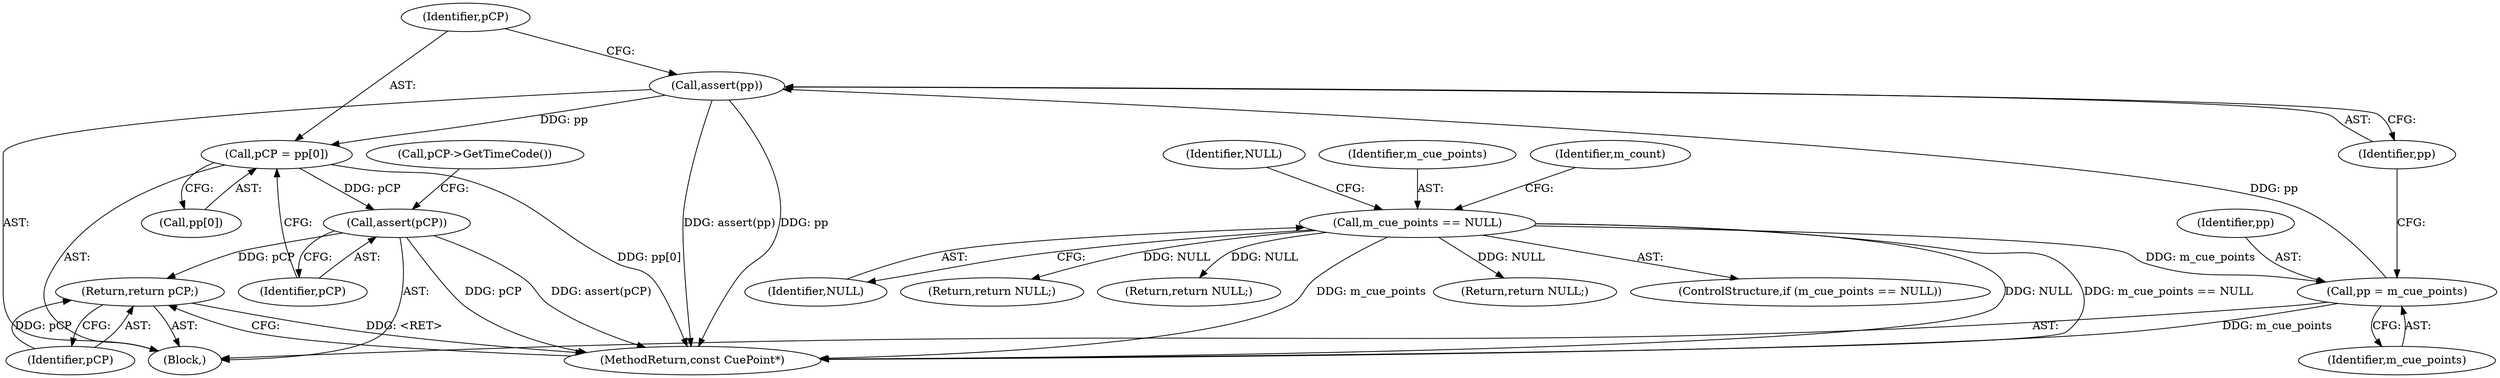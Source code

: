 digraph "1_Android_cc274e2abe8b2a6698a5c47d8aa4bb45f1f9538d_16@array" {
"1000134" [label="(Call,pCP = pp[0])"];
"1000132" [label="(Call,assert(pp))"];
"1000129" [label="(Call,pp = m_cue_points)"];
"1000105" [label="(Call,m_cue_points == NULL)"];
"1000139" [label="(Call,assert(pCP))"];
"1000145" [label="(Return,return pCP;)"];
"1000135" [label="(Identifier,pCP)"];
"1000112" [label="(Identifier,m_count)"];
"1000109" [label="(Identifier,NULL)"];
"1000139" [label="(Call,assert(pCP))"];
"1000108" [label="(Return,return NULL;)"];
"1000140" [label="(Identifier,pCP)"];
"1000145" [label="(Return,return pCP;)"];
"1000131" [label="(Identifier,m_cue_points)"];
"1000104" [label="(ControlStructure,if (m_cue_points == NULL))"];
"1000143" [label="(Call,pCP->GetTimeCode())"];
"1000107" [label="(Identifier,NULL)"];
"1000127" [label="(Return,return NULL;)"];
"1000132" [label="(Call,assert(pp))"];
"1000146" [label="(Identifier,pCP)"];
"1000114" [label="(Return,return NULL;)"];
"1000106" [label="(Identifier,m_cue_points)"];
"1000105" [label="(Call,m_cue_points == NULL)"];
"1000133" [label="(Identifier,pp)"];
"1000103" [label="(Block,)"];
"1000136" [label="(Call,pp[0])"];
"1000147" [label="(MethodReturn,const CuePoint*)"];
"1000129" [label="(Call,pp = m_cue_points)"];
"1000130" [label="(Identifier,pp)"];
"1000134" [label="(Call,pCP = pp[0])"];
"1000134" -> "1000103"  [label="AST: "];
"1000134" -> "1000136"  [label="CFG: "];
"1000135" -> "1000134"  [label="AST: "];
"1000136" -> "1000134"  [label="AST: "];
"1000140" -> "1000134"  [label="CFG: "];
"1000134" -> "1000147"  [label="DDG: pp[0]"];
"1000132" -> "1000134"  [label="DDG: pp"];
"1000134" -> "1000139"  [label="DDG: pCP"];
"1000132" -> "1000103"  [label="AST: "];
"1000132" -> "1000133"  [label="CFG: "];
"1000133" -> "1000132"  [label="AST: "];
"1000135" -> "1000132"  [label="CFG: "];
"1000132" -> "1000147"  [label="DDG: assert(pp)"];
"1000132" -> "1000147"  [label="DDG: pp"];
"1000129" -> "1000132"  [label="DDG: pp"];
"1000129" -> "1000103"  [label="AST: "];
"1000129" -> "1000131"  [label="CFG: "];
"1000130" -> "1000129"  [label="AST: "];
"1000131" -> "1000129"  [label="AST: "];
"1000133" -> "1000129"  [label="CFG: "];
"1000129" -> "1000147"  [label="DDG: m_cue_points"];
"1000105" -> "1000129"  [label="DDG: m_cue_points"];
"1000105" -> "1000104"  [label="AST: "];
"1000105" -> "1000107"  [label="CFG: "];
"1000106" -> "1000105"  [label="AST: "];
"1000107" -> "1000105"  [label="AST: "];
"1000109" -> "1000105"  [label="CFG: "];
"1000112" -> "1000105"  [label="CFG: "];
"1000105" -> "1000147"  [label="DDG: NULL"];
"1000105" -> "1000147"  [label="DDG: m_cue_points == NULL"];
"1000105" -> "1000147"  [label="DDG: m_cue_points"];
"1000105" -> "1000108"  [label="DDG: NULL"];
"1000105" -> "1000114"  [label="DDG: NULL"];
"1000105" -> "1000127"  [label="DDG: NULL"];
"1000139" -> "1000103"  [label="AST: "];
"1000139" -> "1000140"  [label="CFG: "];
"1000140" -> "1000139"  [label="AST: "];
"1000143" -> "1000139"  [label="CFG: "];
"1000139" -> "1000147"  [label="DDG: pCP"];
"1000139" -> "1000147"  [label="DDG: assert(pCP)"];
"1000139" -> "1000145"  [label="DDG: pCP"];
"1000145" -> "1000103"  [label="AST: "];
"1000145" -> "1000146"  [label="CFG: "];
"1000146" -> "1000145"  [label="AST: "];
"1000147" -> "1000145"  [label="CFG: "];
"1000145" -> "1000147"  [label="DDG: <RET>"];
"1000146" -> "1000145"  [label="DDG: pCP"];
}
